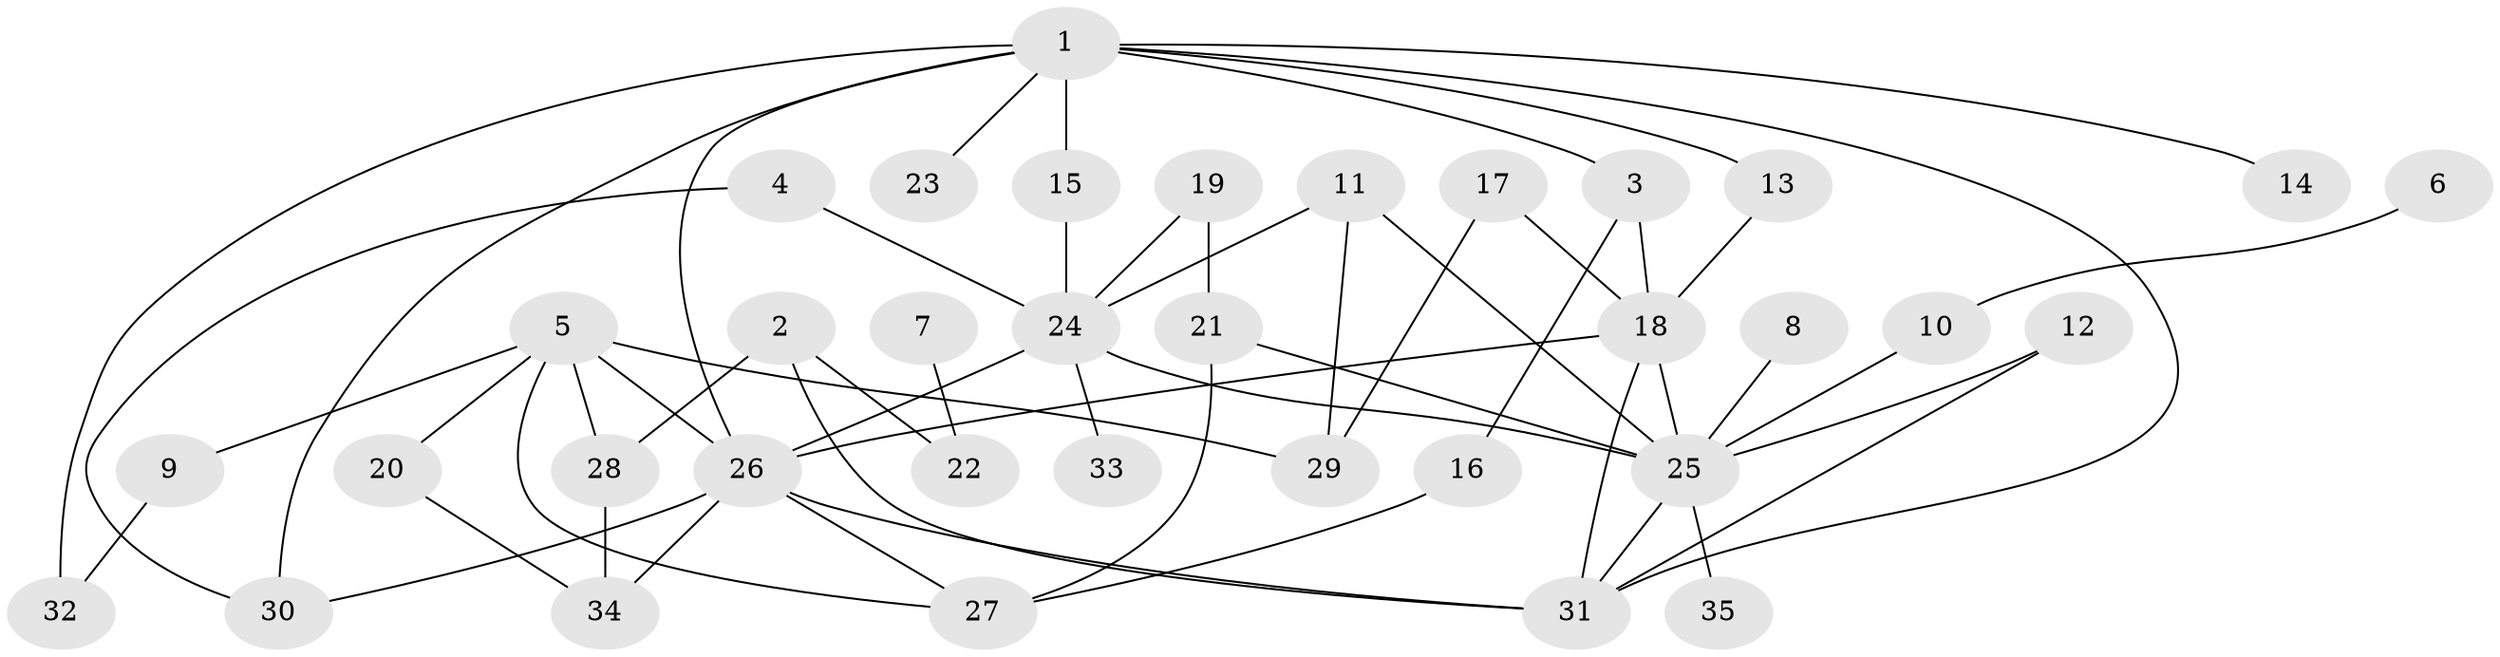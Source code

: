 // original degree distribution, {5: 0.07246376811594203, 6: 0.028985507246376812, 3: 0.2318840579710145, 8: 0.014492753623188406, 7: 0.014492753623188406, 2: 0.2608695652173913, 4: 0.11594202898550725, 1: 0.2608695652173913}
// Generated by graph-tools (version 1.1) at 2025/25/03/09/25 03:25:34]
// undirected, 35 vertices, 55 edges
graph export_dot {
graph [start="1"]
  node [color=gray90,style=filled];
  1;
  2;
  3;
  4;
  5;
  6;
  7;
  8;
  9;
  10;
  11;
  12;
  13;
  14;
  15;
  16;
  17;
  18;
  19;
  20;
  21;
  22;
  23;
  24;
  25;
  26;
  27;
  28;
  29;
  30;
  31;
  32;
  33;
  34;
  35;
  1 -- 3 [weight=2.0];
  1 -- 13 [weight=1.0];
  1 -- 14 [weight=1.0];
  1 -- 15 [weight=1.0];
  1 -- 23 [weight=2.0];
  1 -- 26 [weight=1.0];
  1 -- 30 [weight=1.0];
  1 -- 31 [weight=1.0];
  1 -- 32 [weight=1.0];
  2 -- 22 [weight=1.0];
  2 -- 28 [weight=1.0];
  2 -- 31 [weight=1.0];
  3 -- 16 [weight=1.0];
  3 -- 18 [weight=1.0];
  4 -- 24 [weight=1.0];
  4 -- 30 [weight=1.0];
  5 -- 9 [weight=1.0];
  5 -- 20 [weight=1.0];
  5 -- 26 [weight=1.0];
  5 -- 27 [weight=1.0];
  5 -- 28 [weight=1.0];
  5 -- 29 [weight=2.0];
  6 -- 10 [weight=1.0];
  7 -- 22 [weight=1.0];
  8 -- 25 [weight=1.0];
  9 -- 32 [weight=1.0];
  10 -- 25 [weight=1.0];
  11 -- 24 [weight=1.0];
  11 -- 25 [weight=1.0];
  11 -- 29 [weight=1.0];
  12 -- 25 [weight=1.0];
  12 -- 31 [weight=1.0];
  13 -- 18 [weight=1.0];
  15 -- 24 [weight=1.0];
  16 -- 27 [weight=1.0];
  17 -- 18 [weight=1.0];
  17 -- 29 [weight=1.0];
  18 -- 25 [weight=1.0];
  18 -- 26 [weight=1.0];
  18 -- 31 [weight=1.0];
  19 -- 21 [weight=1.0];
  19 -- 24 [weight=1.0];
  20 -- 34 [weight=1.0];
  21 -- 25 [weight=1.0];
  21 -- 27 [weight=1.0];
  24 -- 25 [weight=2.0];
  24 -- 26 [weight=1.0];
  24 -- 33 [weight=1.0];
  25 -- 31 [weight=1.0];
  25 -- 35 [weight=1.0];
  26 -- 27 [weight=1.0];
  26 -- 30 [weight=1.0];
  26 -- 31 [weight=1.0];
  26 -- 34 [weight=1.0];
  28 -- 34 [weight=1.0];
}
